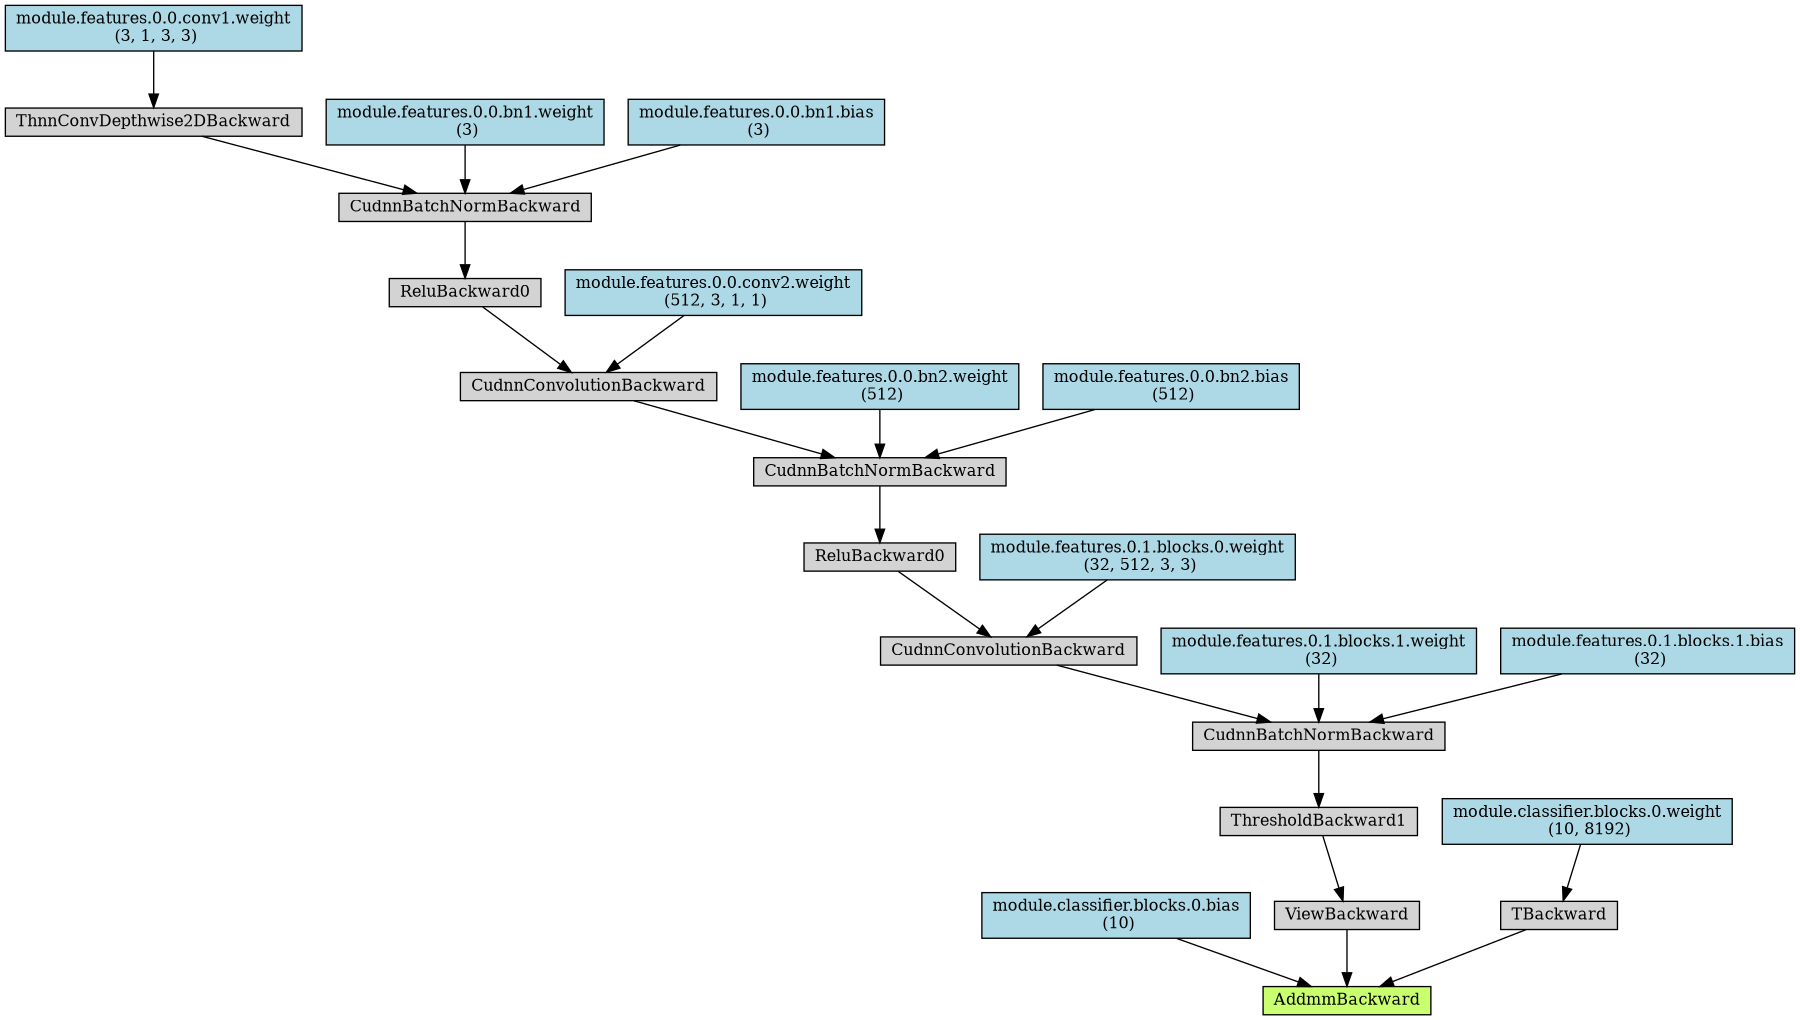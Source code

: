 digraph {
	graph [size="12,12"]
	node [align=left fontsize=12 height=0.2 ranksep=0.1 shape=box style=filled]
	139844409646832 [label=AddmmBackward fillcolor=darkolivegreen1]
	139845793829216 -> 139844409646832
	139845793829216 [label="module.classifier.blocks.0.bias
 (10)" fillcolor=lightblue]
	139845793829160 -> 139844409646832
	139845793829160 [label=ViewBackward]
	139844409348224 -> 139845793829160
	139844409348224 [label=ThresholdBackward1]
	139844409348336 -> 139844409348224
	139844409348336 [label=CudnnBatchNormBackward]
	139844409348728 -> 139844409348336
	139844409348728 [label=CudnnConvolutionBackward]
	139844409349344 -> 139844409348728
	139844409349344 [label=ReluBackward0]
	139844409350016 -> 139844409349344
	139844409350016 [label=CudnnBatchNormBackward]
	139844409350240 -> 139844409350016
	139844409350240 [label=CudnnConvolutionBackward]
	139844409351472 -> 139844409350240
	139844409351472 [label=ReluBackward0]
	139844409351696 -> 139844409351472
	139844409351696 [label=CudnnBatchNormBackward]
	139844409643752 -> 139844409351696
	139844409643752 [label=ThnnConvDepthwise2DBackward]
	139844409643360 -> 139844409643752
	139844409643360 [label="module.features.0.0.conv1.weight
 (3, 1, 3, 3)" fillcolor=lightblue]
	139844409643808 -> 139844409351696
	139844409643808 [label="module.features.0.0.bn1.weight
 (3)" fillcolor=lightblue]
	139844409643528 -> 139844409351696
	139844409643528 [label="module.features.0.0.bn1.bias
 (3)" fillcolor=lightblue]
	139844409351584 -> 139844409350240
	139844409351584 [label="module.features.0.0.conv2.weight
 (512, 3, 1, 1)" fillcolor=lightblue]
	139844409350408 -> 139844409350016
	139844409350408 [label="module.features.0.0.bn2.weight
 (512)" fillcolor=lightblue]
	139844409350576 -> 139844409350016
	139844409350576 [label="module.features.0.0.bn2.bias
 (512)" fillcolor=lightblue]
	139844409349512 -> 139844409348728
	139844409349512 [label="module.features.0.1.blocks.0.weight
 (32, 512, 3, 3)" fillcolor=lightblue]
	139844409348896 -> 139844409348336
	139844409348896 [label="module.features.0.1.blocks.1.weight
 (32)" fillcolor=lightblue]
	139844409349008 -> 139844409348336
	139844409349008 [label="module.features.0.1.blocks.1.bias
 (32)" fillcolor=lightblue]
	139844432489552 -> 139844409646832
	139844432489552 [label=TBackward]
	139844409643584 -> 139844432489552
	139844409643584 [label="module.classifier.blocks.0.weight
 (10, 8192)" fillcolor=lightblue]
}

